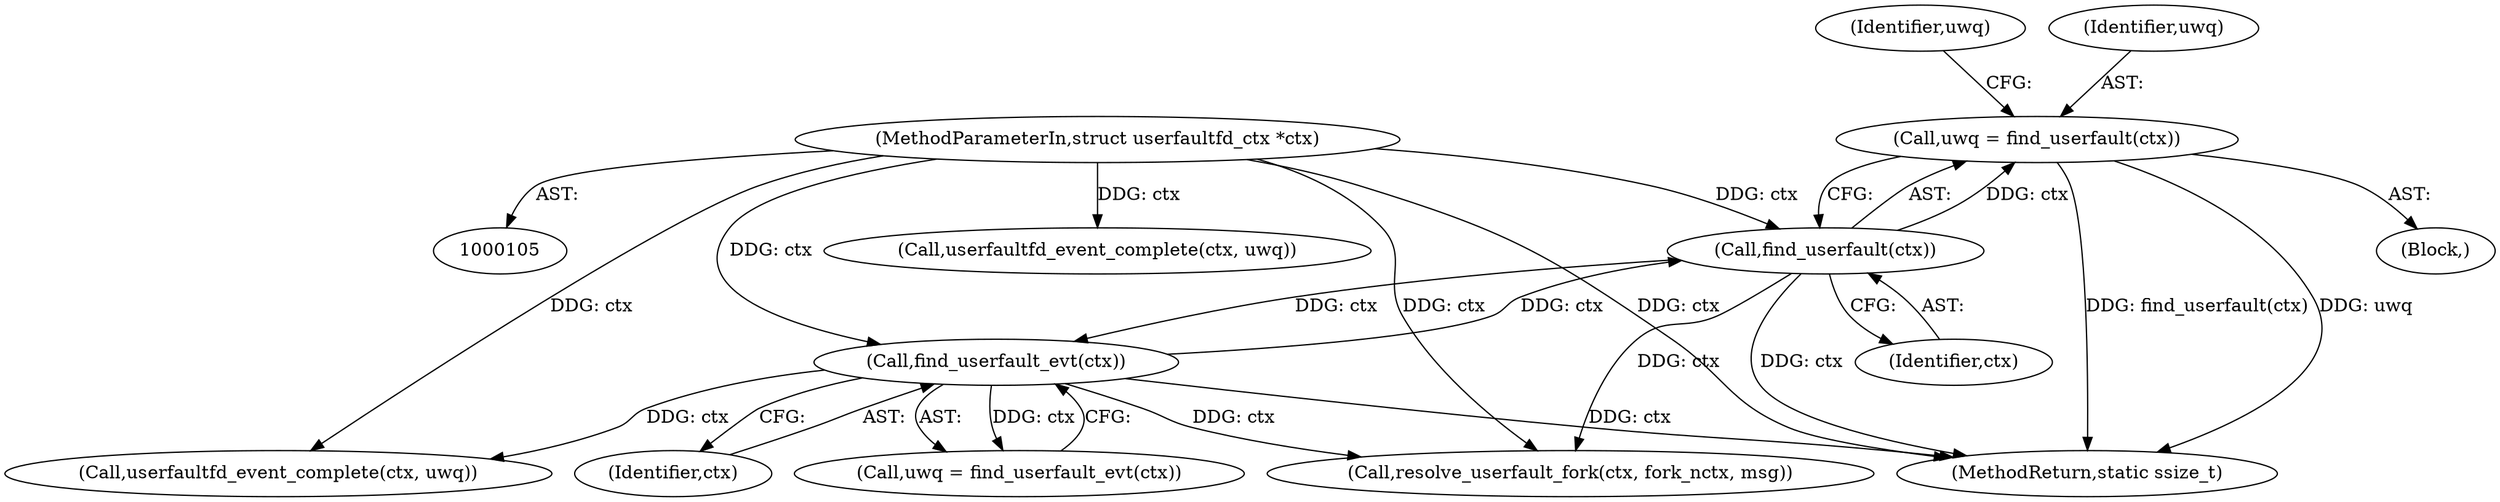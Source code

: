 digraph "0_linux_384632e67e0829deb8015ee6ad916b180049d252@pointer" {
"1000146" [label="(Call,uwq = find_userfault(ctx))"];
"1000148" [label="(Call,find_userfault(ctx))"];
"1000212" [label="(Call,find_userfault_evt(ctx))"];
"1000106" [label="(MethodParameterIn,struct userfaultfd_ctx *ctx)"];
"1000146" [label="(Call,uwq = find_userfault(ctx))"];
"1000348" [label="(Call,resolve_userfault_fork(ctx, fork_nctx, msg))"];
"1000396" [label="(Call,userfaultfd_event_complete(ctx, uwq))"];
"1000408" [label="(MethodReturn,static ssize_t)"];
"1000213" [label="(Identifier,ctx)"];
"1000210" [label="(Call,uwq = find_userfault_evt(ctx))"];
"1000267" [label="(Call,userfaultfd_event_complete(ctx, uwq))"];
"1000106" [label="(MethodParameterIn,struct userfaultfd_ctx *ctx)"];
"1000151" [label="(Identifier,uwq)"];
"1000149" [label="(Identifier,ctx)"];
"1000136" [label="(Block,)"];
"1000148" [label="(Call,find_userfault(ctx))"];
"1000147" [label="(Identifier,uwq)"];
"1000212" [label="(Call,find_userfault_evt(ctx))"];
"1000146" -> "1000136"  [label="AST: "];
"1000146" -> "1000148"  [label="CFG: "];
"1000147" -> "1000146"  [label="AST: "];
"1000148" -> "1000146"  [label="AST: "];
"1000151" -> "1000146"  [label="CFG: "];
"1000146" -> "1000408"  [label="DDG: find_userfault(ctx)"];
"1000146" -> "1000408"  [label="DDG: uwq"];
"1000148" -> "1000146"  [label="DDG: ctx"];
"1000148" -> "1000149"  [label="CFG: "];
"1000149" -> "1000148"  [label="AST: "];
"1000148" -> "1000408"  [label="DDG: ctx"];
"1000212" -> "1000148"  [label="DDG: ctx"];
"1000106" -> "1000148"  [label="DDG: ctx"];
"1000148" -> "1000212"  [label="DDG: ctx"];
"1000148" -> "1000348"  [label="DDG: ctx"];
"1000212" -> "1000210"  [label="AST: "];
"1000212" -> "1000213"  [label="CFG: "];
"1000213" -> "1000212"  [label="AST: "];
"1000210" -> "1000212"  [label="CFG: "];
"1000212" -> "1000408"  [label="DDG: ctx"];
"1000212" -> "1000210"  [label="DDG: ctx"];
"1000106" -> "1000212"  [label="DDG: ctx"];
"1000212" -> "1000267"  [label="DDG: ctx"];
"1000212" -> "1000348"  [label="DDG: ctx"];
"1000106" -> "1000105"  [label="AST: "];
"1000106" -> "1000408"  [label="DDG: ctx"];
"1000106" -> "1000267"  [label="DDG: ctx"];
"1000106" -> "1000348"  [label="DDG: ctx"];
"1000106" -> "1000396"  [label="DDG: ctx"];
}
